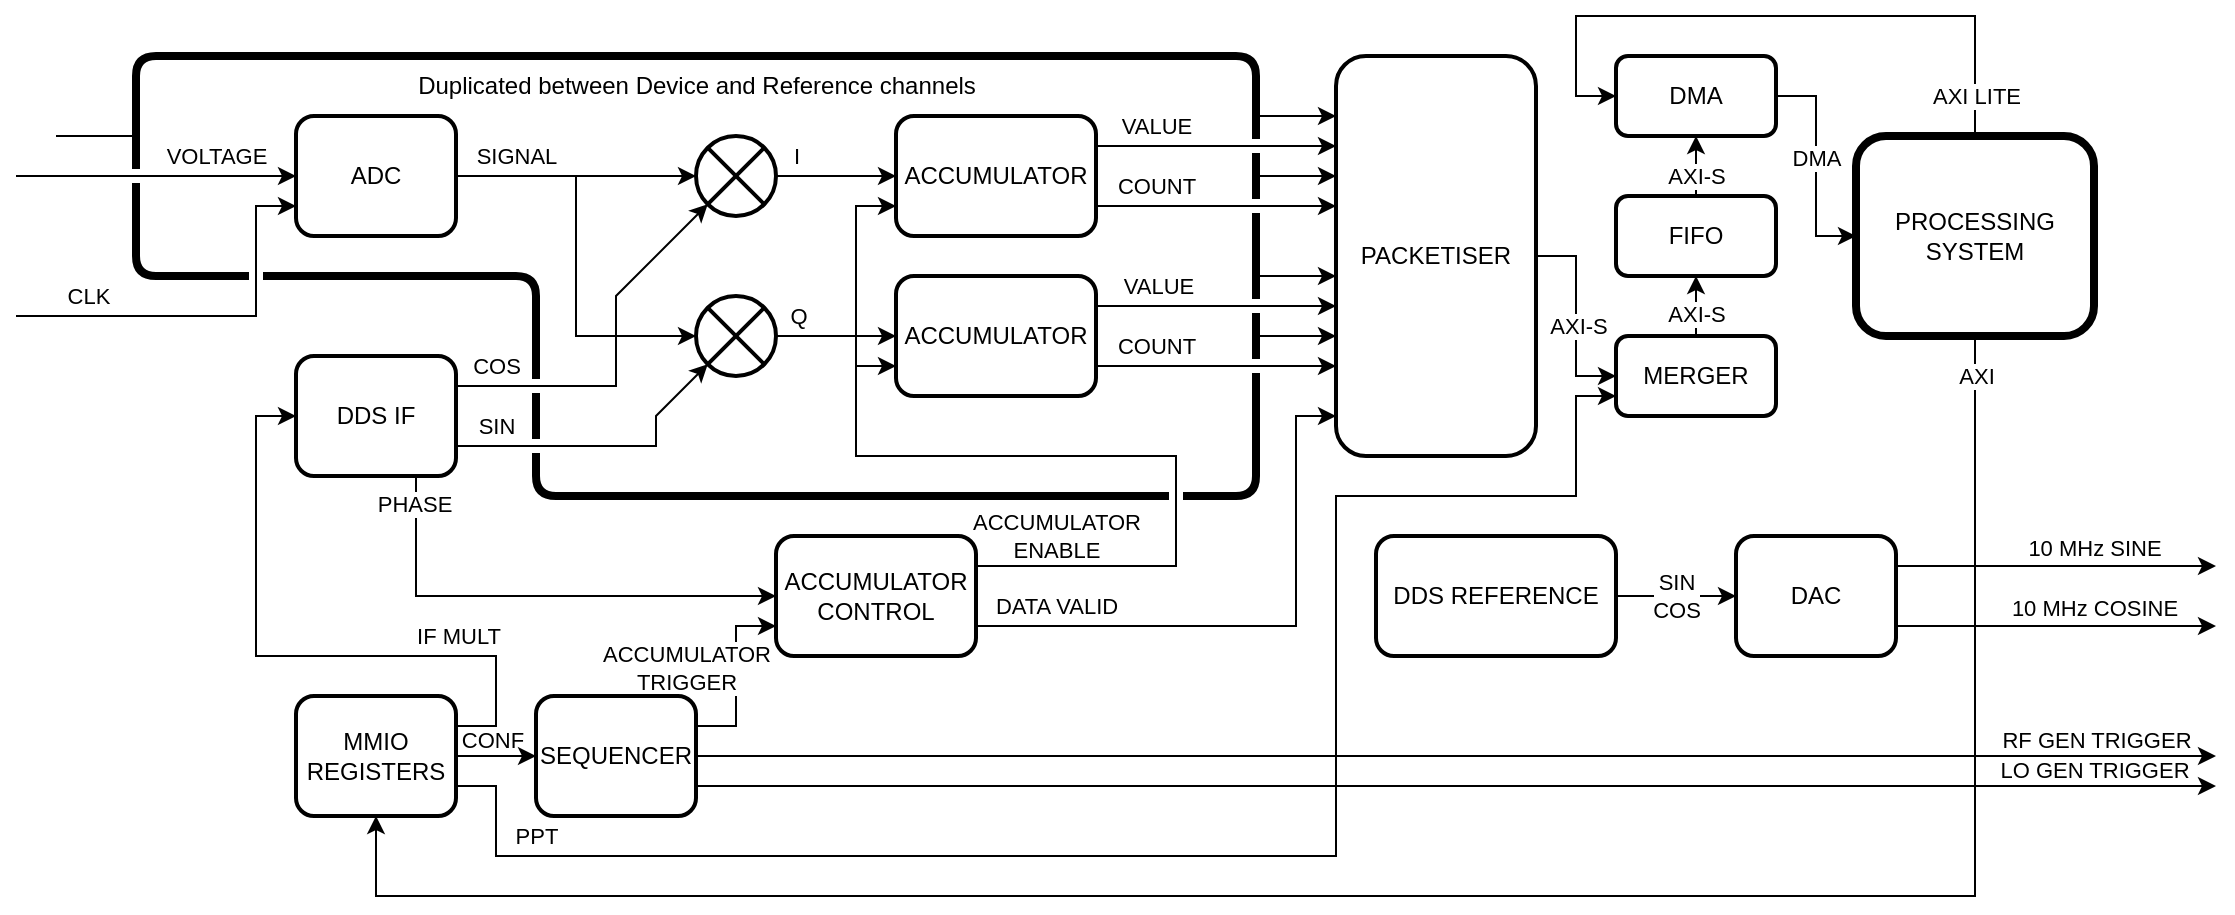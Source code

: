 <mxfile version="24.9.1">
  <diagram id="h8K5LFYwlPiyA8juJ4yT" name="Page-1">
    <mxGraphModel dx="1235" dy="624" grid="1" gridSize="10" guides="1" tooltips="1" connect="1" arrows="1" fold="1" page="1" pageScale="1" pageWidth="1169" pageHeight="827" math="0" shadow="0">
      <root>
        <mxCell id="0" />
        <mxCell id="1" parent="0" />
        <mxCell id="90BueiYt9hdukvajVA8q-151" style="edgeStyle=orthogonalEdgeStyle;rounded=0;orthogonalLoop=1;jettySize=auto;html=1;exitX=1;exitY=0.25;exitDx=0;exitDy=0;entryX=0;entryY=0.75;entryDx=0;entryDy=0;" edge="1" parent="1" source="90BueiYt9hdukvajVA8q-101" target="90BueiYt9hdukvajVA8q-32">
          <mxGeometry relative="1" as="geometry">
            <Array as="points">
              <mxPoint x="600" y="335" />
              <mxPoint x="600" y="280" />
              <mxPoint x="440" y="280" />
              <mxPoint x="440" y="155" />
            </Array>
          </mxGeometry>
        </mxCell>
        <mxCell id="90BueiYt9hdukvajVA8q-168" value="ACCUMULATOR&lt;div&gt;ENABLE&lt;/div&gt;" style="edgeLabel;html=1;align=center;verticalAlign=middle;resizable=0;points=[];" vertex="1" connectable="0" parent="90BueiYt9hdukvajVA8q-151">
          <mxGeometry x="-0.89" y="3" relative="1" as="geometry">
            <mxPoint x="14" y="-12" as="offset" />
          </mxGeometry>
        </mxCell>
        <mxCell id="90BueiYt9hdukvajVA8q-156" value="" style="endArrow=classic;html=1;rounded=0;entryX=0;entryY=0.75;entryDx=0;entryDy=0;" edge="1" parent="1" target="90BueiYt9hdukvajVA8q-1">
          <mxGeometry width="50" height="50" relative="1" as="geometry">
            <mxPoint x="20" y="210" as="sourcePoint" />
            <mxPoint x="130" y="200" as="targetPoint" />
            <Array as="points">
              <mxPoint x="140" y="210" />
              <mxPoint x="140" y="155" />
            </Array>
          </mxGeometry>
        </mxCell>
        <mxCell id="90BueiYt9hdukvajVA8q-158" value="CLK" style="edgeLabel;html=1;align=center;verticalAlign=middle;resizable=0;points=[];" vertex="1" connectable="0" parent="90BueiYt9hdukvajVA8q-156">
          <mxGeometry x="-0.638" y="-1" relative="1" as="geometry">
            <mxPoint y="-11" as="offset" />
          </mxGeometry>
        </mxCell>
        <mxCell id="90BueiYt9hdukvajVA8q-17" style="edgeStyle=orthogonalEdgeStyle;rounded=0;orthogonalLoop=1;jettySize=auto;html=1;exitX=1;exitY=0.5;exitDx=0;exitDy=0;entryX=0;entryY=0.5;entryDx=0;entryDy=0;" edge="1" parent="1" source="90BueiYt9hdukvajVA8q-1">
          <mxGeometry relative="1" as="geometry">
            <mxPoint x="360" y="140" as="targetPoint" />
          </mxGeometry>
        </mxCell>
        <mxCell id="90BueiYt9hdukvajVA8q-18" style="edgeStyle=orthogonalEdgeStyle;rounded=0;orthogonalLoop=1;jettySize=auto;html=1;exitX=1;exitY=0.5;exitDx=0;exitDy=0;entryX=0;entryY=0.5;entryDx=0;entryDy=0;" edge="1" parent="1" source="90BueiYt9hdukvajVA8q-1">
          <mxGeometry relative="1" as="geometry">
            <mxPoint x="360" y="220" as="targetPoint" />
            <Array as="points">
              <mxPoint x="300" y="140" />
              <mxPoint x="300" y="220" />
            </Array>
          </mxGeometry>
        </mxCell>
        <mxCell id="90BueiYt9hdukvajVA8q-29" value="SIGNAL" style="edgeLabel;html=1;align=center;verticalAlign=middle;resizable=0;points=[];" vertex="1" connectable="0" parent="90BueiYt9hdukvajVA8q-18">
          <mxGeometry x="-0.896" y="2" relative="1" as="geometry">
            <mxPoint x="19" y="-8" as="offset" />
          </mxGeometry>
        </mxCell>
        <mxCell id="90BueiYt9hdukvajVA8q-1" value="ADC" style="rounded=1;whiteSpace=wrap;html=1;strokeWidth=2;" vertex="1" parent="1">
          <mxGeometry x="160" y="110" width="80" height="60" as="geometry" />
        </mxCell>
        <mxCell id="90BueiYt9hdukvajVA8q-138" style="edgeStyle=orthogonalEdgeStyle;rounded=0;orthogonalLoop=1;jettySize=auto;html=1;exitX=0.75;exitY=1;exitDx=0;exitDy=0;entryX=0;entryY=0.5;entryDx=0;entryDy=0;" edge="1" parent="1" source="90BueiYt9hdukvajVA8q-3" target="90BueiYt9hdukvajVA8q-101">
          <mxGeometry relative="1" as="geometry" />
        </mxCell>
        <mxCell id="90BueiYt9hdukvajVA8q-140" value="PHASE" style="edgeLabel;html=1;align=center;verticalAlign=middle;resizable=0;points=[];" vertex="1" connectable="0" parent="90BueiYt9hdukvajVA8q-138">
          <mxGeometry x="-0.883" y="-1" relative="1" as="geometry">
            <mxPoint as="offset" />
          </mxGeometry>
        </mxCell>
        <mxCell id="90BueiYt9hdukvajVA8q-3" value="DDS IF" style="rounded=1;whiteSpace=wrap;html=1;strokeWidth=2;" vertex="1" parent="1">
          <mxGeometry x="160" y="230" width="80" height="60" as="geometry" />
        </mxCell>
        <mxCell id="90BueiYt9hdukvajVA8q-25" value="" style="endArrow=classic;html=1;rounded=0;entryX=0;entryY=1;entryDx=0;entryDy=0;exitX=1;exitY=0.25;exitDx=0;exitDy=0;" edge="1" parent="1" source="90BueiYt9hdukvajVA8q-3">
          <mxGeometry width="50" height="50" relative="1" as="geometry">
            <mxPoint x="300" y="240" as="sourcePoint" />
            <mxPoint x="365.858" y="154.142" as="targetPoint" />
            <Array as="points">
              <mxPoint x="320" y="245" />
              <mxPoint x="320" y="200" />
            </Array>
          </mxGeometry>
        </mxCell>
        <mxCell id="90BueiYt9hdukvajVA8q-27" value="COS" style="edgeLabel;html=1;align=center;verticalAlign=middle;resizable=0;points=[];" vertex="1" connectable="0" parent="90BueiYt9hdukvajVA8q-25">
          <mxGeometry x="-0.79" y="1" relative="1" as="geometry">
            <mxPoint y="-9" as="offset" />
          </mxGeometry>
        </mxCell>
        <mxCell id="90BueiYt9hdukvajVA8q-26" value="" style="endArrow=classic;html=1;rounded=0;entryX=0;entryY=1;entryDx=0;entryDy=0;exitX=1;exitY=0.75;exitDx=0;exitDy=0;" edge="1" parent="1" source="90BueiYt9hdukvajVA8q-3">
          <mxGeometry width="50" height="50" relative="1" as="geometry">
            <mxPoint x="240" y="321" as="sourcePoint" />
            <mxPoint x="365.858" y="234.142" as="targetPoint" />
            <Array as="points">
              <mxPoint x="340" y="275" />
              <mxPoint x="340" y="260" />
            </Array>
          </mxGeometry>
        </mxCell>
        <mxCell id="90BueiYt9hdukvajVA8q-28" value="SIN" style="edgeLabel;html=1;align=center;verticalAlign=middle;resizable=0;points=[];" vertex="1" connectable="0" parent="90BueiYt9hdukvajVA8q-26">
          <mxGeometry x="-0.779" y="2" relative="1" as="geometry">
            <mxPoint x="3" y="-8" as="offset" />
          </mxGeometry>
        </mxCell>
        <mxCell id="90BueiYt9hdukvajVA8q-30" value="" style="endArrow=classic;html=1;rounded=0;entryX=0;entryY=0.5;entryDx=0;entryDy=0;" edge="1" parent="1" target="90BueiYt9hdukvajVA8q-1">
          <mxGeometry width="50" height="50" relative="1" as="geometry">
            <mxPoint x="20" y="140" as="sourcePoint" />
            <mxPoint x="250" y="190" as="targetPoint" />
          </mxGeometry>
        </mxCell>
        <mxCell id="90BueiYt9hdukvajVA8q-31" value="VOLTAGE" style="edgeLabel;html=1;align=center;verticalAlign=middle;resizable=0;points=[];" vertex="1" connectable="0" parent="90BueiYt9hdukvajVA8q-30">
          <mxGeometry x="-0.444" y="2" relative="1" as="geometry">
            <mxPoint x="61" y="-8" as="offset" />
          </mxGeometry>
        </mxCell>
        <mxCell id="90BueiYt9hdukvajVA8q-54" style="edgeStyle=orthogonalEdgeStyle;rounded=0;orthogonalLoop=1;jettySize=auto;html=1;exitX=1;exitY=0.25;exitDx=0;exitDy=0;" edge="1" parent="1" source="90BueiYt9hdukvajVA8q-32">
          <mxGeometry relative="1" as="geometry">
            <mxPoint x="680" y="125" as="targetPoint" />
          </mxGeometry>
        </mxCell>
        <mxCell id="90BueiYt9hdukvajVA8q-57" value="VALUE" style="edgeLabel;html=1;align=center;verticalAlign=middle;resizable=0;points=[];" vertex="1" connectable="0" parent="90BueiYt9hdukvajVA8q-54">
          <mxGeometry x="0.008" y="-3" relative="1" as="geometry">
            <mxPoint x="-30" y="-14" as="offset" />
          </mxGeometry>
        </mxCell>
        <mxCell id="90BueiYt9hdukvajVA8q-56" style="edgeStyle=orthogonalEdgeStyle;rounded=0;orthogonalLoop=1;jettySize=auto;html=1;exitX=1;exitY=0.75;exitDx=0;exitDy=0;" edge="1" parent="1" source="90BueiYt9hdukvajVA8q-32">
          <mxGeometry relative="1" as="geometry">
            <mxPoint x="680" y="155" as="targetPoint" />
          </mxGeometry>
        </mxCell>
        <mxCell id="90BueiYt9hdukvajVA8q-58" value="COUNT" style="edgeLabel;html=1;align=center;verticalAlign=middle;resizable=0;points=[];" vertex="1" connectable="0" parent="90BueiYt9hdukvajVA8q-56">
          <mxGeometry x="-0.65" y="-1" relative="1" as="geometry">
            <mxPoint x="9" y="-11" as="offset" />
          </mxGeometry>
        </mxCell>
        <mxCell id="90BueiYt9hdukvajVA8q-32" value="ACCUMULATOR" style="rounded=1;whiteSpace=wrap;html=1;strokeWidth=2;" vertex="1" parent="1">
          <mxGeometry x="460" y="110" width="100" height="60" as="geometry" />
        </mxCell>
        <mxCell id="90BueiYt9hdukvajVA8q-39" style="edgeStyle=orthogonalEdgeStyle;rounded=0;orthogonalLoop=1;jettySize=auto;html=1;exitX=1;exitY=0.5;exitDx=0;exitDy=0;entryX=0;entryY=0.5;entryDx=0;entryDy=0;" edge="1" parent="1" source="90BueiYt9hdukvajVA8q-33" target="90BueiYt9hdukvajVA8q-32">
          <mxGeometry relative="1" as="geometry" />
        </mxCell>
        <mxCell id="90BueiYt9hdukvajVA8q-40" value="I" style="edgeLabel;html=1;align=center;verticalAlign=middle;resizable=0;points=[];" vertex="1" connectable="0" parent="90BueiYt9hdukvajVA8q-39">
          <mxGeometry x="-0.307" y="3" relative="1" as="geometry">
            <mxPoint x="-11" y="-7" as="offset" />
          </mxGeometry>
        </mxCell>
        <mxCell id="90BueiYt9hdukvajVA8q-33" value="" style="shape=sumEllipse;perimeter=ellipsePerimeter;whiteSpace=wrap;html=1;backgroundOutline=1;strokeWidth=2;" vertex="1" parent="1">
          <mxGeometry x="360" y="120" width="40" height="40" as="geometry" />
        </mxCell>
        <mxCell id="90BueiYt9hdukvajVA8q-42" style="edgeStyle=orthogonalEdgeStyle;rounded=0;orthogonalLoop=1;jettySize=auto;html=1;exitX=1;exitY=0.5;exitDx=0;exitDy=0;entryX=0;entryY=0.5;entryDx=0;entryDy=0;" edge="1" parent="1" source="90BueiYt9hdukvajVA8q-34" target="90BueiYt9hdukvajVA8q-41">
          <mxGeometry relative="1" as="geometry" />
        </mxCell>
        <mxCell id="90BueiYt9hdukvajVA8q-43" value="Q" style="edgeLabel;html=1;align=center;verticalAlign=middle;resizable=0;points=[];" vertex="1" connectable="0" parent="90BueiYt9hdukvajVA8q-42">
          <mxGeometry x="-0.391" y="2" relative="1" as="geometry">
            <mxPoint x="-8" y="-8" as="offset" />
          </mxGeometry>
        </mxCell>
        <mxCell id="90BueiYt9hdukvajVA8q-34" value="" style="shape=sumEllipse;perimeter=ellipsePerimeter;whiteSpace=wrap;html=1;backgroundOutline=1;strokeWidth=2;" vertex="1" parent="1">
          <mxGeometry x="360" y="200" width="40" height="40" as="geometry" />
        </mxCell>
        <mxCell id="90BueiYt9hdukvajVA8q-65" style="edgeStyle=orthogonalEdgeStyle;rounded=0;orthogonalLoop=1;jettySize=auto;html=1;exitX=1;exitY=0.25;exitDx=0;exitDy=0;" edge="1" parent="1" source="90BueiYt9hdukvajVA8q-41">
          <mxGeometry relative="1" as="geometry">
            <mxPoint x="680" y="205" as="targetPoint" />
          </mxGeometry>
        </mxCell>
        <mxCell id="90BueiYt9hdukvajVA8q-69" value="VALUE" style="edgeLabel;html=1;align=center;verticalAlign=middle;resizable=0;points=[];" vertex="1" connectable="0" parent="90BueiYt9hdukvajVA8q-65">
          <mxGeometry x="-0.609" y="1" relative="1" as="geometry">
            <mxPoint x="7" y="-9" as="offset" />
          </mxGeometry>
        </mxCell>
        <mxCell id="90BueiYt9hdukvajVA8q-67" style="edgeStyle=orthogonalEdgeStyle;rounded=0;orthogonalLoop=1;jettySize=auto;html=1;exitX=1;exitY=0.75;exitDx=0;exitDy=0;" edge="1" parent="1" source="90BueiYt9hdukvajVA8q-41">
          <mxGeometry relative="1" as="geometry">
            <mxPoint x="680" y="235" as="targetPoint" />
          </mxGeometry>
        </mxCell>
        <mxCell id="90BueiYt9hdukvajVA8q-68" value="COUNT" style="edgeLabel;html=1;align=center;verticalAlign=middle;resizable=0;points=[];" vertex="1" connectable="0" parent="90BueiYt9hdukvajVA8q-67">
          <mxGeometry x="-0.292" relative="1" as="geometry">
            <mxPoint x="-13" y="-10" as="offset" />
          </mxGeometry>
        </mxCell>
        <mxCell id="90BueiYt9hdukvajVA8q-41" value="ACCUMULATOR" style="rounded=1;whiteSpace=wrap;html=1;strokeWidth=2;" vertex="1" parent="1">
          <mxGeometry x="460" y="190" width="100" height="60" as="geometry" />
        </mxCell>
        <mxCell id="90BueiYt9hdukvajVA8q-46" value="" style="endArrow=none;html=1;rounded=1;jumpStyle=gap;curved=0;strokeWidth=4;jumpSize=1;" edge="1" parent="1">
          <mxGeometry width="50" height="50" relative="1" as="geometry">
            <mxPoint x="360" y="80" as="sourcePoint" />
            <mxPoint x="360" y="80" as="targetPoint" />
            <Array as="points">
              <mxPoint x="80" y="80" />
              <mxPoint x="80" y="190" />
              <mxPoint x="280" y="190" />
              <mxPoint x="280" y="300" />
              <mxPoint x="640" y="300" />
              <mxPoint x="640" y="80" />
            </Array>
          </mxGeometry>
        </mxCell>
        <mxCell id="90BueiYt9hdukvajVA8q-47" value="Duplicated between Device and Reference channels" style="text;html=1;align=center;verticalAlign=middle;resizable=0;points=[];autosize=1;strokeColor=none;fillColor=none;" vertex="1" parent="1">
          <mxGeometry x="210" y="80" width="300" height="30" as="geometry" />
        </mxCell>
        <mxCell id="90BueiYt9hdukvajVA8q-51" value="" style="endArrow=none;html=1;rounded=0;" edge="1" parent="1">
          <mxGeometry width="50" height="50" relative="1" as="geometry">
            <mxPoint x="40" y="120" as="sourcePoint" />
            <mxPoint x="80" y="120" as="targetPoint" />
          </mxGeometry>
        </mxCell>
        <mxCell id="90BueiYt9hdukvajVA8q-89" style="edgeStyle=orthogonalEdgeStyle;rounded=0;orthogonalLoop=1;jettySize=auto;html=1;exitX=1;exitY=0.5;exitDx=0;exitDy=0;" edge="1" parent="1" source="90BueiYt9hdukvajVA8q-52" target="90BueiYt9hdukvajVA8q-88">
          <mxGeometry relative="1" as="geometry" />
        </mxCell>
        <mxCell id="90BueiYt9hdukvajVA8q-90" value="SIN&lt;br&gt;COS" style="edgeLabel;html=1;align=center;verticalAlign=middle;resizable=0;points=[];" vertex="1" connectable="0" parent="90BueiYt9hdukvajVA8q-89">
          <mxGeometry x="-0.24" y="-1" relative="1" as="geometry">
            <mxPoint x="7" y="-1" as="offset" />
          </mxGeometry>
        </mxCell>
        <mxCell id="90BueiYt9hdukvajVA8q-52" value="DDS REFERENCE" style="rounded=1;whiteSpace=wrap;html=1;strokeWidth=2;" vertex="1" parent="1">
          <mxGeometry x="700" y="320" width="120" height="60" as="geometry" />
        </mxCell>
        <mxCell id="90BueiYt9hdukvajVA8q-60" value="" style="endArrow=classic;html=1;rounded=0;" edge="1" parent="1">
          <mxGeometry width="50" height="50" relative="1" as="geometry">
            <mxPoint x="640" y="140" as="sourcePoint" />
            <mxPoint x="680" y="140" as="targetPoint" />
          </mxGeometry>
        </mxCell>
        <mxCell id="90BueiYt9hdukvajVA8q-61" value="" style="endArrow=classic;html=1;rounded=0;" edge="1" parent="1">
          <mxGeometry width="50" height="50" relative="1" as="geometry">
            <mxPoint x="640" y="110" as="sourcePoint" />
            <mxPoint x="680" y="110" as="targetPoint" />
          </mxGeometry>
        </mxCell>
        <mxCell id="90BueiYt9hdukvajVA8q-70" value="" style="endArrow=classic;html=1;rounded=0;" edge="1" parent="1">
          <mxGeometry width="50" height="50" relative="1" as="geometry">
            <mxPoint x="640" y="220" as="sourcePoint" />
            <mxPoint x="680" y="220" as="targetPoint" />
          </mxGeometry>
        </mxCell>
        <mxCell id="90BueiYt9hdukvajVA8q-71" value="" style="endArrow=classic;html=1;rounded=0;" edge="1" parent="1">
          <mxGeometry width="50" height="50" relative="1" as="geometry">
            <mxPoint x="640" y="190" as="sourcePoint" />
            <mxPoint x="680" y="190" as="targetPoint" />
          </mxGeometry>
        </mxCell>
        <mxCell id="90BueiYt9hdukvajVA8q-116" style="edgeStyle=orthogonalEdgeStyle;rounded=0;orthogonalLoop=1;jettySize=auto;html=1;exitX=1;exitY=0.5;exitDx=0;exitDy=0;entryX=0;entryY=0.5;entryDx=0;entryDy=0;" edge="1" parent="1" source="90BueiYt9hdukvajVA8q-72" target="90BueiYt9hdukvajVA8q-75">
          <mxGeometry relative="1" as="geometry" />
        </mxCell>
        <mxCell id="90BueiYt9hdukvajVA8q-137" value="AXI-S" style="edgeLabel;html=1;align=center;verticalAlign=middle;resizable=0;points=[];" vertex="1" connectable="0" parent="90BueiYt9hdukvajVA8q-116">
          <mxGeometry x="0.005" y="1" relative="1" as="geometry">
            <mxPoint y="5" as="offset" />
          </mxGeometry>
        </mxCell>
        <mxCell id="90BueiYt9hdukvajVA8q-72" value="PACKETISER" style="rounded=1;whiteSpace=wrap;html=1;strokeWidth=2;" vertex="1" parent="1">
          <mxGeometry x="680" y="80" width="100" height="200" as="geometry" />
        </mxCell>
        <mxCell id="90BueiYt9hdukvajVA8q-118" style="edgeStyle=orthogonalEdgeStyle;rounded=0;orthogonalLoop=1;jettySize=auto;html=1;exitX=1;exitY=0.5;exitDx=0;exitDy=0;entryX=0;entryY=0.5;entryDx=0;entryDy=0;" edge="1" parent="1" source="90BueiYt9hdukvajVA8q-73" target="90BueiYt9hdukvajVA8q-76">
          <mxGeometry relative="1" as="geometry" />
        </mxCell>
        <mxCell id="90BueiYt9hdukvajVA8q-133" value="DMA" style="edgeLabel;html=1;align=center;verticalAlign=middle;resizable=0;points=[];" vertex="1" connectable="0" parent="90BueiYt9hdukvajVA8q-118">
          <mxGeometry x="-0.084" y="1" relative="1" as="geometry">
            <mxPoint x="-1" as="offset" />
          </mxGeometry>
        </mxCell>
        <mxCell id="90BueiYt9hdukvajVA8q-73" value="DMA" style="rounded=1;whiteSpace=wrap;html=1;strokeWidth=2;" vertex="1" parent="1">
          <mxGeometry x="820" y="80" width="80" height="40" as="geometry" />
        </mxCell>
        <mxCell id="90BueiYt9hdukvajVA8q-122" style="edgeStyle=orthogonalEdgeStyle;rounded=0;orthogonalLoop=1;jettySize=auto;html=1;exitX=0.5;exitY=0;exitDx=0;exitDy=0;entryX=0.5;entryY=1;entryDx=0;entryDy=0;" edge="1" parent="1" source="90BueiYt9hdukvajVA8q-74" target="90BueiYt9hdukvajVA8q-73">
          <mxGeometry relative="1" as="geometry" />
        </mxCell>
        <mxCell id="90BueiYt9hdukvajVA8q-135" value="AXI-S" style="edgeLabel;html=1;align=center;verticalAlign=middle;resizable=0;points=[];" vertex="1" connectable="0" parent="90BueiYt9hdukvajVA8q-122">
          <mxGeometry x="-0.079" y="3" relative="1" as="geometry">
            <mxPoint x="3" y="4" as="offset" />
          </mxGeometry>
        </mxCell>
        <mxCell id="90BueiYt9hdukvajVA8q-74" value="FIFO" style="rounded=1;whiteSpace=wrap;html=1;strokeWidth=2;" vertex="1" parent="1">
          <mxGeometry x="820" y="150" width="80" height="40" as="geometry" />
        </mxCell>
        <mxCell id="90BueiYt9hdukvajVA8q-121" style="edgeStyle=orthogonalEdgeStyle;rounded=0;orthogonalLoop=1;jettySize=auto;html=1;exitX=0.5;exitY=0;exitDx=0;exitDy=0;entryX=0.5;entryY=1;entryDx=0;entryDy=0;" edge="1" parent="1" source="90BueiYt9hdukvajVA8q-75" target="90BueiYt9hdukvajVA8q-74">
          <mxGeometry relative="1" as="geometry" />
        </mxCell>
        <mxCell id="90BueiYt9hdukvajVA8q-134" value="AXI-S" style="edgeLabel;html=1;align=center;verticalAlign=middle;resizable=0;points=[];" vertex="1" connectable="0" parent="90BueiYt9hdukvajVA8q-121">
          <mxGeometry x="-0.261" relative="1" as="geometry">
            <mxPoint as="offset" />
          </mxGeometry>
        </mxCell>
        <mxCell id="90BueiYt9hdukvajVA8q-75" value="MERGER" style="rounded=1;whiteSpace=wrap;html=1;strokeWidth=2;" vertex="1" parent="1">
          <mxGeometry x="820" y="220" width="80" height="40" as="geometry" />
        </mxCell>
        <mxCell id="90BueiYt9hdukvajVA8q-110" style="edgeStyle=orthogonalEdgeStyle;rounded=0;orthogonalLoop=1;jettySize=auto;html=1;exitX=0.5;exitY=1;exitDx=0;exitDy=0;entryX=0.5;entryY=1;entryDx=0;entryDy=0;" edge="1" parent="1" source="90BueiYt9hdukvajVA8q-76" target="90BueiYt9hdukvajVA8q-100">
          <mxGeometry relative="1" as="geometry">
            <Array as="points">
              <mxPoint x="1000" y="500" />
              <mxPoint x="200" y="500" />
            </Array>
          </mxGeometry>
        </mxCell>
        <mxCell id="90BueiYt9hdukvajVA8q-132" value="AXI" style="edgeLabel;html=1;align=center;verticalAlign=middle;resizable=0;points=[];" vertex="1" connectable="0" parent="90BueiYt9hdukvajVA8q-110">
          <mxGeometry x="-0.897" y="-2" relative="1" as="geometry">
            <mxPoint x="2" y="-38" as="offset" />
          </mxGeometry>
        </mxCell>
        <mxCell id="90BueiYt9hdukvajVA8q-130" style="edgeStyle=orthogonalEdgeStyle;rounded=0;orthogonalLoop=1;jettySize=auto;html=1;exitX=0.5;exitY=0;exitDx=0;exitDy=0;entryX=0;entryY=0.5;entryDx=0;entryDy=0;" edge="1" parent="1" source="90BueiYt9hdukvajVA8q-76" target="90BueiYt9hdukvajVA8q-73">
          <mxGeometry relative="1" as="geometry">
            <Array as="points">
              <mxPoint x="1000" y="60" />
              <mxPoint x="800" y="60" />
              <mxPoint x="800" y="100" />
            </Array>
          </mxGeometry>
        </mxCell>
        <mxCell id="90BueiYt9hdukvajVA8q-131" value="AXI LITE" style="edgeLabel;html=1;align=center;verticalAlign=middle;resizable=0;points=[];" vertex="1" connectable="0" parent="90BueiYt9hdukvajVA8q-130">
          <mxGeometry x="-0.188" y="-3" relative="1" as="geometry">
            <mxPoint x="70" y="43" as="offset" />
          </mxGeometry>
        </mxCell>
        <mxCell id="90BueiYt9hdukvajVA8q-76" value="PROCESSING&lt;br&gt;SYSTEM" style="rounded=1;whiteSpace=wrap;html=1;strokeWidth=4;" vertex="1" parent="1">
          <mxGeometry x="940" y="120" width="119" height="100" as="geometry" />
        </mxCell>
        <mxCell id="90BueiYt9hdukvajVA8q-92" style="edgeStyle=orthogonalEdgeStyle;rounded=0;orthogonalLoop=1;jettySize=auto;html=1;exitX=1;exitY=0.25;exitDx=0;exitDy=0;" edge="1" parent="1" source="90BueiYt9hdukvajVA8q-88">
          <mxGeometry relative="1" as="geometry">
            <mxPoint x="1120" y="335" as="targetPoint" />
          </mxGeometry>
        </mxCell>
        <mxCell id="90BueiYt9hdukvajVA8q-159" value="10 MHz SINE" style="edgeLabel;html=1;align=center;verticalAlign=middle;resizable=0;points=[];" vertex="1" connectable="0" parent="90BueiYt9hdukvajVA8q-92">
          <mxGeometry x="0.093" y="-2" relative="1" as="geometry">
            <mxPoint x="12" y="-12" as="offset" />
          </mxGeometry>
        </mxCell>
        <mxCell id="90BueiYt9hdukvajVA8q-99" style="edgeStyle=orthogonalEdgeStyle;rounded=0;orthogonalLoop=1;jettySize=auto;html=1;exitX=1;exitY=0.75;exitDx=0;exitDy=0;" edge="1" parent="1" source="90BueiYt9hdukvajVA8q-88">
          <mxGeometry relative="1" as="geometry">
            <mxPoint x="1120" y="365" as="targetPoint" />
          </mxGeometry>
        </mxCell>
        <mxCell id="90BueiYt9hdukvajVA8q-160" value="10 MHz COSINE" style="edgeLabel;html=1;align=center;verticalAlign=middle;resizable=0;points=[];" vertex="1" connectable="0" parent="90BueiYt9hdukvajVA8q-99">
          <mxGeometry x="0.221" y="2" relative="1" as="geometry">
            <mxPoint x="1" y="-8" as="offset" />
          </mxGeometry>
        </mxCell>
        <mxCell id="90BueiYt9hdukvajVA8q-88" value="DAC" style="rounded=1;whiteSpace=wrap;html=1;strokeWidth=2;" vertex="1" parent="1">
          <mxGeometry x="880" y="320" width="80" height="60" as="geometry" />
        </mxCell>
        <mxCell id="90BueiYt9hdukvajVA8q-103" style="edgeStyle=orthogonalEdgeStyle;rounded=0;orthogonalLoop=1;jettySize=auto;html=1;exitX=1;exitY=0.25;exitDx=0;exitDy=0;entryX=0;entryY=0.5;entryDx=0;entryDy=0;" edge="1" parent="1" source="90BueiYt9hdukvajVA8q-100" target="90BueiYt9hdukvajVA8q-3">
          <mxGeometry relative="1" as="geometry">
            <Array as="points">
              <mxPoint x="260" y="415" />
              <mxPoint x="260" y="380" />
              <mxPoint x="140" y="380" />
              <mxPoint x="140" y="260" />
            </Array>
          </mxGeometry>
        </mxCell>
        <mxCell id="90BueiYt9hdukvajVA8q-104" value="IF MULT" style="edgeLabel;html=1;align=center;verticalAlign=middle;resizable=0;points=[];" vertex="1" connectable="0" parent="90BueiYt9hdukvajVA8q-103">
          <mxGeometry x="-0.126" y="1" relative="1" as="geometry">
            <mxPoint x="63" y="-11" as="offset" />
          </mxGeometry>
        </mxCell>
        <mxCell id="90BueiYt9hdukvajVA8q-125" style="edgeStyle=orthogonalEdgeStyle;rounded=0;orthogonalLoop=1;jettySize=auto;html=1;exitX=1;exitY=0.75;exitDx=0;exitDy=0;entryX=0;entryY=0.75;entryDx=0;entryDy=0;" edge="1" parent="1" source="90BueiYt9hdukvajVA8q-100" target="90BueiYt9hdukvajVA8q-75">
          <mxGeometry relative="1" as="geometry">
            <Array as="points">
              <mxPoint x="260" y="445" />
              <mxPoint x="260" y="480" />
              <mxPoint x="680" y="480" />
              <mxPoint x="680" y="300" />
              <mxPoint x="800" y="300" />
              <mxPoint x="800" y="250" />
            </Array>
          </mxGeometry>
        </mxCell>
        <mxCell id="90BueiYt9hdukvajVA8q-126" value="PPT" style="edgeLabel;html=1;align=center;verticalAlign=middle;resizable=0;points=[];" vertex="1" connectable="0" parent="90BueiYt9hdukvajVA8q-125">
          <mxGeometry x="-0.711" y="1" relative="1" as="geometry">
            <mxPoint x="-47" y="-9" as="offset" />
          </mxGeometry>
        </mxCell>
        <mxCell id="90BueiYt9hdukvajVA8q-128" style="edgeStyle=orthogonalEdgeStyle;rounded=0;orthogonalLoop=1;jettySize=auto;html=1;exitX=1;exitY=0.5;exitDx=0;exitDy=0;" edge="1" parent="1" source="90BueiYt9hdukvajVA8q-100" target="90BueiYt9hdukvajVA8q-127">
          <mxGeometry relative="1" as="geometry">
            <Array as="points">
              <mxPoint x="260" y="430" />
              <mxPoint x="260" y="430" />
            </Array>
          </mxGeometry>
        </mxCell>
        <mxCell id="90BueiYt9hdukvajVA8q-129" value="CONF" style="edgeLabel;html=1;align=center;verticalAlign=middle;resizable=0;points=[];labelBackgroundColor=none;" vertex="1" connectable="0" parent="90BueiYt9hdukvajVA8q-128">
          <mxGeometry x="-0.308" y="1" relative="1" as="geometry">
            <mxPoint x="4" y="-7" as="offset" />
          </mxGeometry>
        </mxCell>
        <mxCell id="90BueiYt9hdukvajVA8q-100" value="MMIO&lt;br&gt;REGISTERS" style="rounded=1;whiteSpace=wrap;html=1;strokeWidth=2;" vertex="1" parent="1">
          <mxGeometry x="160" y="400" width="80" height="60" as="geometry" />
        </mxCell>
        <mxCell id="90BueiYt9hdukvajVA8q-147" style="edgeStyle=orthogonalEdgeStyle;rounded=0;orthogonalLoop=1;jettySize=auto;html=1;exitX=1;exitY=0.75;exitDx=0;exitDy=0;" edge="1" parent="1" source="90BueiYt9hdukvajVA8q-101">
          <mxGeometry relative="1" as="geometry">
            <mxPoint x="680" y="260" as="targetPoint" />
            <Array as="points">
              <mxPoint x="660" y="365" />
              <mxPoint x="660" y="260" />
            </Array>
          </mxGeometry>
        </mxCell>
        <mxCell id="90BueiYt9hdukvajVA8q-148" value="DATA VALID" style="edgeLabel;html=1;align=center;verticalAlign=middle;resizable=0;points=[];" vertex="1" connectable="0" parent="90BueiYt9hdukvajVA8q-147">
          <mxGeometry x="-0.761" y="-4" relative="1" as="geometry">
            <mxPoint x="6" y="-14" as="offset" />
          </mxGeometry>
        </mxCell>
        <mxCell id="90BueiYt9hdukvajVA8q-150" style="edgeStyle=orthogonalEdgeStyle;rounded=0;orthogonalLoop=1;jettySize=auto;html=1;exitX=1;exitY=0.25;exitDx=0;exitDy=0;entryX=0;entryY=0.75;entryDx=0;entryDy=0;" edge="1" parent="1" source="90BueiYt9hdukvajVA8q-101" target="90BueiYt9hdukvajVA8q-41">
          <mxGeometry relative="1" as="geometry">
            <Array as="points">
              <mxPoint x="600" y="335" />
              <mxPoint x="600" y="280" />
              <mxPoint x="440" y="280" />
              <mxPoint x="440" y="235" />
            </Array>
          </mxGeometry>
        </mxCell>
        <mxCell id="90BueiYt9hdukvajVA8q-101" value="ACCUMULATOR&lt;br&gt;CONTROL" style="rounded=1;whiteSpace=wrap;html=1;strokeWidth=2;" vertex="1" parent="1">
          <mxGeometry x="400" y="320" width="100" height="60" as="geometry" />
        </mxCell>
        <mxCell id="90BueiYt9hdukvajVA8q-152" style="edgeStyle=orthogonalEdgeStyle;rounded=0;orthogonalLoop=1;jettySize=auto;html=1;exitX=1;exitY=0.25;exitDx=0;exitDy=0;entryX=0;entryY=0.75;entryDx=0;entryDy=0;" edge="1" parent="1" source="90BueiYt9hdukvajVA8q-127" target="90BueiYt9hdukvajVA8q-101">
          <mxGeometry relative="1" as="geometry" />
        </mxCell>
        <mxCell id="90BueiYt9hdukvajVA8q-153" value="ACCUMULATOR&lt;br&gt;TRIGGER" style="edgeLabel;html=1;align=center;verticalAlign=middle;resizable=0;points=[];labelBackgroundColor=default;" vertex="1" connectable="0" parent="90BueiYt9hdukvajVA8q-152">
          <mxGeometry x="-0.389" y="1" relative="1" as="geometry">
            <mxPoint x="-24" y="-22" as="offset" />
          </mxGeometry>
        </mxCell>
        <mxCell id="90BueiYt9hdukvajVA8q-162" style="edgeStyle=orthogonalEdgeStyle;rounded=0;orthogonalLoop=1;jettySize=auto;html=1;exitX=1;exitY=0.5;exitDx=0;exitDy=0;" edge="1" parent="1" source="90BueiYt9hdukvajVA8q-127">
          <mxGeometry relative="1" as="geometry">
            <mxPoint x="1120" y="430" as="targetPoint" />
          </mxGeometry>
        </mxCell>
        <mxCell id="90BueiYt9hdukvajVA8q-165" value="RF GEN TRIGGER" style="edgeLabel;html=1;align=center;verticalAlign=middle;resizable=0;points=[];" vertex="1" connectable="0" parent="90BueiYt9hdukvajVA8q-162">
          <mxGeometry x="0.864" relative="1" as="geometry">
            <mxPoint x="-9" y="-8" as="offset" />
          </mxGeometry>
        </mxCell>
        <mxCell id="90BueiYt9hdukvajVA8q-164" style="edgeStyle=orthogonalEdgeStyle;rounded=0;orthogonalLoop=1;jettySize=auto;html=1;exitX=1;exitY=0.75;exitDx=0;exitDy=0;" edge="1" parent="1" source="90BueiYt9hdukvajVA8q-127">
          <mxGeometry relative="1" as="geometry">
            <mxPoint x="1120" y="445" as="targetPoint" />
            <Array as="points">
              <mxPoint x="1120" y="445" />
            </Array>
          </mxGeometry>
        </mxCell>
        <mxCell id="90BueiYt9hdukvajVA8q-166" value="LO GEN TRIGGER" style="edgeLabel;html=1;align=center;verticalAlign=middle;resizable=0;points=[];" vertex="1" connectable="0" parent="90BueiYt9hdukvajVA8q-164">
          <mxGeometry x="0.838" relative="1" as="geometry">
            <mxPoint y="-8" as="offset" />
          </mxGeometry>
        </mxCell>
        <mxCell id="90BueiYt9hdukvajVA8q-127" value="SEQUENCER" style="rounded=1;whiteSpace=wrap;html=1;strokeWidth=2;" vertex="1" parent="1">
          <mxGeometry x="280" y="400" width="80" height="60" as="geometry" />
        </mxCell>
      </root>
    </mxGraphModel>
  </diagram>
</mxfile>

